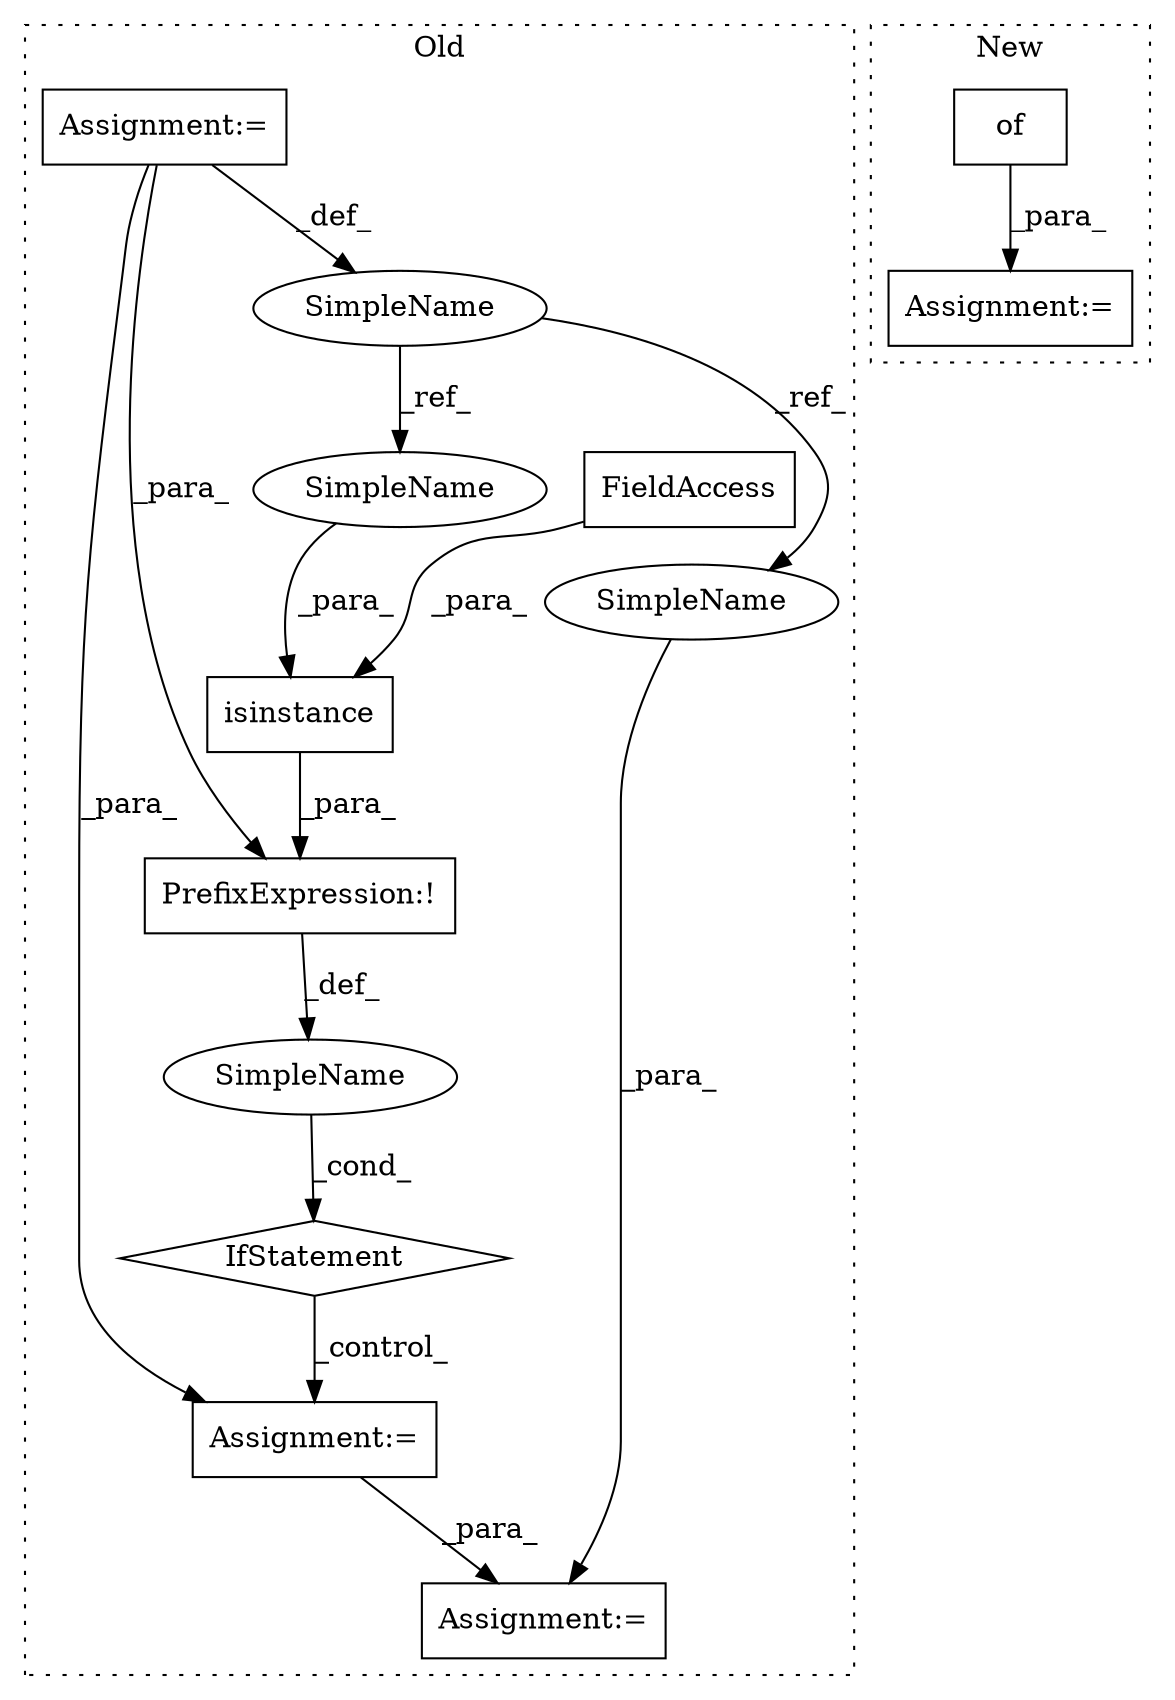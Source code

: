 digraph G {
subgraph cluster0 {
1 [label="isinstance" a="32" s="1786,1809" l="11,1" shape="box"];
3 [label="IfStatement" a="25" s="1781,1810" l="4,2" shape="diamond"];
5 [label="Assignment:=" a="7" s="1827" l="1" shape="box"];
6 [label="SimpleName" a="42" s="" l="" shape="ellipse"];
7 [label="FieldAccess" a="22" s="1805" l="4" shape="box"];
8 [label="PrefixExpression:!" a="38" s="1785" l="1" shape="box"];
9 [label="SimpleName" a="42" s="1744" l="7" shape="ellipse"];
10 [label="Assignment:=" a="7" s="1870,1955" l="53,2" shape="box"];
11 [label="Assignment:=" a="7" s="1751" l="1" shape="box"];
12 [label="SimpleName" a="42" s="1797" l="7" shape="ellipse"];
13 [label="SimpleName" a="42" s="1948" l="7" shape="ellipse"];
label = "Old";
style="dotted";
}
subgraph cluster1 {
2 [label="of" a="32" s="1400,1446" l="3,1" shape="box"];
4 [label="Assignment:=" a="7" s="1461" l="1" shape="box"];
label = "New";
style="dotted";
}
1 -> 8 [label="_para_"];
2 -> 4 [label="_para_"];
3 -> 5 [label="_control_"];
5 -> 10 [label="_para_"];
6 -> 3 [label="_cond_"];
7 -> 1 [label="_para_"];
8 -> 6 [label="_def_"];
9 -> 13 [label="_ref_"];
9 -> 12 [label="_ref_"];
11 -> 5 [label="_para_"];
11 -> 8 [label="_para_"];
11 -> 9 [label="_def_"];
12 -> 1 [label="_para_"];
13 -> 10 [label="_para_"];
}